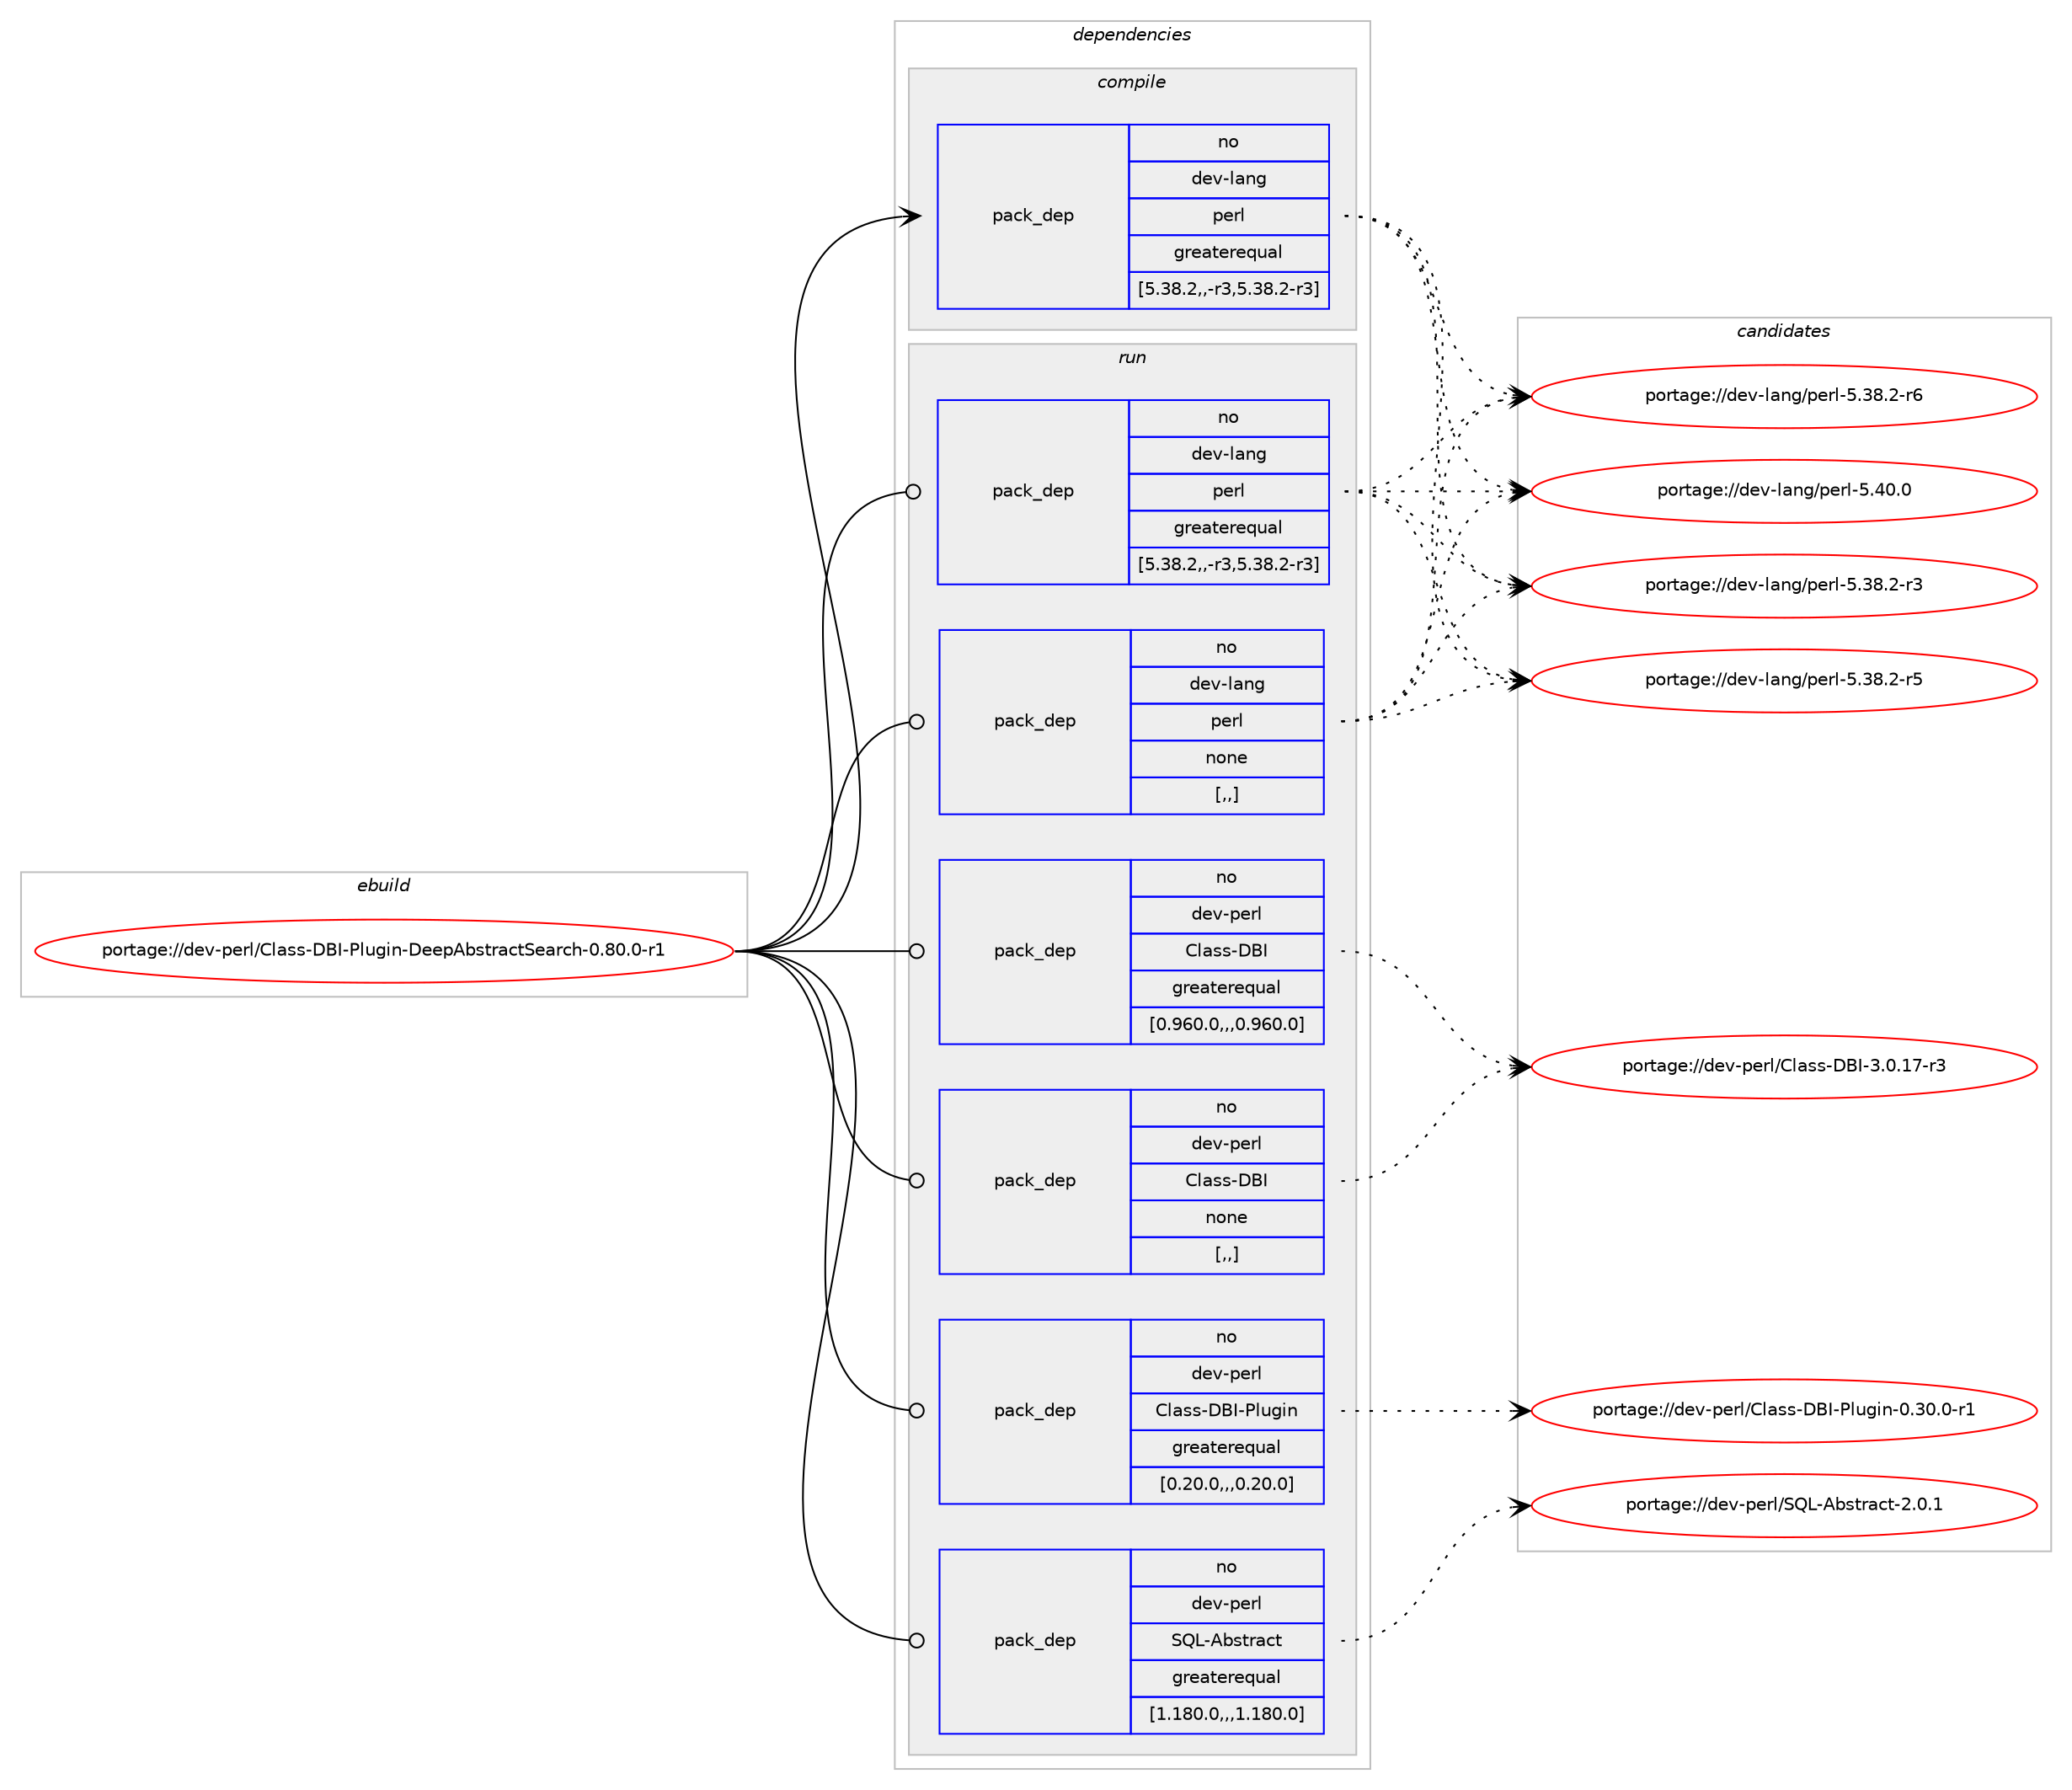 digraph prolog {

# *************
# Graph options
# *************

newrank=true;
concentrate=true;
compound=true;
graph [rankdir=LR,fontname=Helvetica,fontsize=10,ranksep=1.5];#, ranksep=2.5, nodesep=0.2];
edge  [arrowhead=vee];
node  [fontname=Helvetica,fontsize=10];

# **********
# The ebuild
# **********

subgraph cluster_leftcol {
color=gray;
rank=same;
label=<<i>ebuild</i>>;
id [label="portage://dev-perl/Class-DBI-Plugin-DeepAbstractSearch-0.80.0-r1", color=red, width=4, href="../dev-perl/Class-DBI-Plugin-DeepAbstractSearch-0.80.0-r1.svg"];
}

# ****************
# The dependencies
# ****************

subgraph cluster_midcol {
color=gray;
label=<<i>dependencies</i>>;
subgraph cluster_compile {
fillcolor="#eeeeee";
style=filled;
label=<<i>compile</i>>;
subgraph pack93745 {
dependency123834 [label=<<TABLE BORDER="0" CELLBORDER="1" CELLSPACING="0" CELLPADDING="4" WIDTH="220"><TR><TD ROWSPAN="6" CELLPADDING="30">pack_dep</TD></TR><TR><TD WIDTH="110">no</TD></TR><TR><TD>dev-lang</TD></TR><TR><TD>perl</TD></TR><TR><TD>greaterequal</TD></TR><TR><TD>[5.38.2,,-r3,5.38.2-r3]</TD></TR></TABLE>>, shape=none, color=blue];
}
id:e -> dependency123834:w [weight=20,style="solid",arrowhead="vee"];
}
subgraph cluster_compileandrun {
fillcolor="#eeeeee";
style=filled;
label=<<i>compile and run</i>>;
}
subgraph cluster_run {
fillcolor="#eeeeee";
style=filled;
label=<<i>run</i>>;
subgraph pack93746 {
dependency123835 [label=<<TABLE BORDER="0" CELLBORDER="1" CELLSPACING="0" CELLPADDING="4" WIDTH="220"><TR><TD ROWSPAN="6" CELLPADDING="30">pack_dep</TD></TR><TR><TD WIDTH="110">no</TD></TR><TR><TD>dev-lang</TD></TR><TR><TD>perl</TD></TR><TR><TD>greaterequal</TD></TR><TR><TD>[5.38.2,,-r3,5.38.2-r3]</TD></TR></TABLE>>, shape=none, color=blue];
}
id:e -> dependency123835:w [weight=20,style="solid",arrowhead="odot"];
subgraph pack93747 {
dependency123836 [label=<<TABLE BORDER="0" CELLBORDER="1" CELLSPACING="0" CELLPADDING="4" WIDTH="220"><TR><TD ROWSPAN="6" CELLPADDING="30">pack_dep</TD></TR><TR><TD WIDTH="110">no</TD></TR><TR><TD>dev-lang</TD></TR><TR><TD>perl</TD></TR><TR><TD>none</TD></TR><TR><TD>[,,]</TD></TR></TABLE>>, shape=none, color=blue];
}
id:e -> dependency123836:w [weight=20,style="solid",arrowhead="odot"];
subgraph pack93748 {
dependency123837 [label=<<TABLE BORDER="0" CELLBORDER="1" CELLSPACING="0" CELLPADDING="4" WIDTH="220"><TR><TD ROWSPAN="6" CELLPADDING="30">pack_dep</TD></TR><TR><TD WIDTH="110">no</TD></TR><TR><TD>dev-perl</TD></TR><TR><TD>Class-DBI</TD></TR><TR><TD>greaterequal</TD></TR><TR><TD>[0.960.0,,,0.960.0]</TD></TR></TABLE>>, shape=none, color=blue];
}
id:e -> dependency123837:w [weight=20,style="solid",arrowhead="odot"];
subgraph pack93749 {
dependency123838 [label=<<TABLE BORDER="0" CELLBORDER="1" CELLSPACING="0" CELLPADDING="4" WIDTH="220"><TR><TD ROWSPAN="6" CELLPADDING="30">pack_dep</TD></TR><TR><TD WIDTH="110">no</TD></TR><TR><TD>dev-perl</TD></TR><TR><TD>Class-DBI</TD></TR><TR><TD>none</TD></TR><TR><TD>[,,]</TD></TR></TABLE>>, shape=none, color=blue];
}
id:e -> dependency123838:w [weight=20,style="solid",arrowhead="odot"];
subgraph pack93750 {
dependency123839 [label=<<TABLE BORDER="0" CELLBORDER="1" CELLSPACING="0" CELLPADDING="4" WIDTH="220"><TR><TD ROWSPAN="6" CELLPADDING="30">pack_dep</TD></TR><TR><TD WIDTH="110">no</TD></TR><TR><TD>dev-perl</TD></TR><TR><TD>Class-DBI-Plugin</TD></TR><TR><TD>greaterequal</TD></TR><TR><TD>[0.20.0,,,0.20.0]</TD></TR></TABLE>>, shape=none, color=blue];
}
id:e -> dependency123839:w [weight=20,style="solid",arrowhead="odot"];
subgraph pack93751 {
dependency123840 [label=<<TABLE BORDER="0" CELLBORDER="1" CELLSPACING="0" CELLPADDING="4" WIDTH="220"><TR><TD ROWSPAN="6" CELLPADDING="30">pack_dep</TD></TR><TR><TD WIDTH="110">no</TD></TR><TR><TD>dev-perl</TD></TR><TR><TD>SQL-Abstract</TD></TR><TR><TD>greaterequal</TD></TR><TR><TD>[1.180.0,,,1.180.0]</TD></TR></TABLE>>, shape=none, color=blue];
}
id:e -> dependency123840:w [weight=20,style="solid",arrowhead="odot"];
}
}

# **************
# The candidates
# **************

subgraph cluster_choices {
rank=same;
color=gray;
label=<<i>candidates</i>>;

subgraph choice93745 {
color=black;
nodesep=1;
choice100101118451089711010347112101114108455346515646504511451 [label="portage://dev-lang/perl-5.38.2-r3", color=red, width=4,href="../dev-lang/perl-5.38.2-r3.svg"];
choice100101118451089711010347112101114108455346515646504511453 [label="portage://dev-lang/perl-5.38.2-r5", color=red, width=4,href="../dev-lang/perl-5.38.2-r5.svg"];
choice100101118451089711010347112101114108455346515646504511454 [label="portage://dev-lang/perl-5.38.2-r6", color=red, width=4,href="../dev-lang/perl-5.38.2-r6.svg"];
choice10010111845108971101034711210111410845534652484648 [label="portage://dev-lang/perl-5.40.0", color=red, width=4,href="../dev-lang/perl-5.40.0.svg"];
dependency123834:e -> choice100101118451089711010347112101114108455346515646504511451:w [style=dotted,weight="100"];
dependency123834:e -> choice100101118451089711010347112101114108455346515646504511453:w [style=dotted,weight="100"];
dependency123834:e -> choice100101118451089711010347112101114108455346515646504511454:w [style=dotted,weight="100"];
dependency123834:e -> choice10010111845108971101034711210111410845534652484648:w [style=dotted,weight="100"];
}
subgraph choice93746 {
color=black;
nodesep=1;
choice100101118451089711010347112101114108455346515646504511451 [label="portage://dev-lang/perl-5.38.2-r3", color=red, width=4,href="../dev-lang/perl-5.38.2-r3.svg"];
choice100101118451089711010347112101114108455346515646504511453 [label="portage://dev-lang/perl-5.38.2-r5", color=red, width=4,href="../dev-lang/perl-5.38.2-r5.svg"];
choice100101118451089711010347112101114108455346515646504511454 [label="portage://dev-lang/perl-5.38.2-r6", color=red, width=4,href="../dev-lang/perl-5.38.2-r6.svg"];
choice10010111845108971101034711210111410845534652484648 [label="portage://dev-lang/perl-5.40.0", color=red, width=4,href="../dev-lang/perl-5.40.0.svg"];
dependency123835:e -> choice100101118451089711010347112101114108455346515646504511451:w [style=dotted,weight="100"];
dependency123835:e -> choice100101118451089711010347112101114108455346515646504511453:w [style=dotted,weight="100"];
dependency123835:e -> choice100101118451089711010347112101114108455346515646504511454:w [style=dotted,weight="100"];
dependency123835:e -> choice10010111845108971101034711210111410845534652484648:w [style=dotted,weight="100"];
}
subgraph choice93747 {
color=black;
nodesep=1;
choice100101118451089711010347112101114108455346515646504511451 [label="portage://dev-lang/perl-5.38.2-r3", color=red, width=4,href="../dev-lang/perl-5.38.2-r3.svg"];
choice100101118451089711010347112101114108455346515646504511453 [label="portage://dev-lang/perl-5.38.2-r5", color=red, width=4,href="../dev-lang/perl-5.38.2-r5.svg"];
choice100101118451089711010347112101114108455346515646504511454 [label="portage://dev-lang/perl-5.38.2-r6", color=red, width=4,href="../dev-lang/perl-5.38.2-r6.svg"];
choice10010111845108971101034711210111410845534652484648 [label="portage://dev-lang/perl-5.40.0", color=red, width=4,href="../dev-lang/perl-5.40.0.svg"];
dependency123836:e -> choice100101118451089711010347112101114108455346515646504511451:w [style=dotted,weight="100"];
dependency123836:e -> choice100101118451089711010347112101114108455346515646504511453:w [style=dotted,weight="100"];
dependency123836:e -> choice100101118451089711010347112101114108455346515646504511454:w [style=dotted,weight="100"];
dependency123836:e -> choice10010111845108971101034711210111410845534652484648:w [style=dotted,weight="100"];
}
subgraph choice93748 {
color=black;
nodesep=1;
choice1001011184511210111410847671089711511545686673455146484649554511451 [label="portage://dev-perl/Class-DBI-3.0.17-r3", color=red, width=4,href="../dev-perl/Class-DBI-3.0.17-r3.svg"];
dependency123837:e -> choice1001011184511210111410847671089711511545686673455146484649554511451:w [style=dotted,weight="100"];
}
subgraph choice93749 {
color=black;
nodesep=1;
choice1001011184511210111410847671089711511545686673455146484649554511451 [label="portage://dev-perl/Class-DBI-3.0.17-r3", color=red, width=4,href="../dev-perl/Class-DBI-3.0.17-r3.svg"];
dependency123838:e -> choice1001011184511210111410847671089711511545686673455146484649554511451:w [style=dotted,weight="100"];
}
subgraph choice93750 {
color=black;
nodesep=1;
choice10010111845112101114108476710897115115456866734580108117103105110454846514846484511449 [label="portage://dev-perl/Class-DBI-Plugin-0.30.0-r1", color=red, width=4,href="../dev-perl/Class-DBI-Plugin-0.30.0-r1.svg"];
dependency123839:e -> choice10010111845112101114108476710897115115456866734580108117103105110454846514846484511449:w [style=dotted,weight="100"];
}
subgraph choice93751 {
color=black;
nodesep=1;
choice10010111845112101114108478381764565981151161149799116455046484649 [label="portage://dev-perl/SQL-Abstract-2.0.1", color=red, width=4,href="../dev-perl/SQL-Abstract-2.0.1.svg"];
dependency123840:e -> choice10010111845112101114108478381764565981151161149799116455046484649:w [style=dotted,weight="100"];
}
}

}
